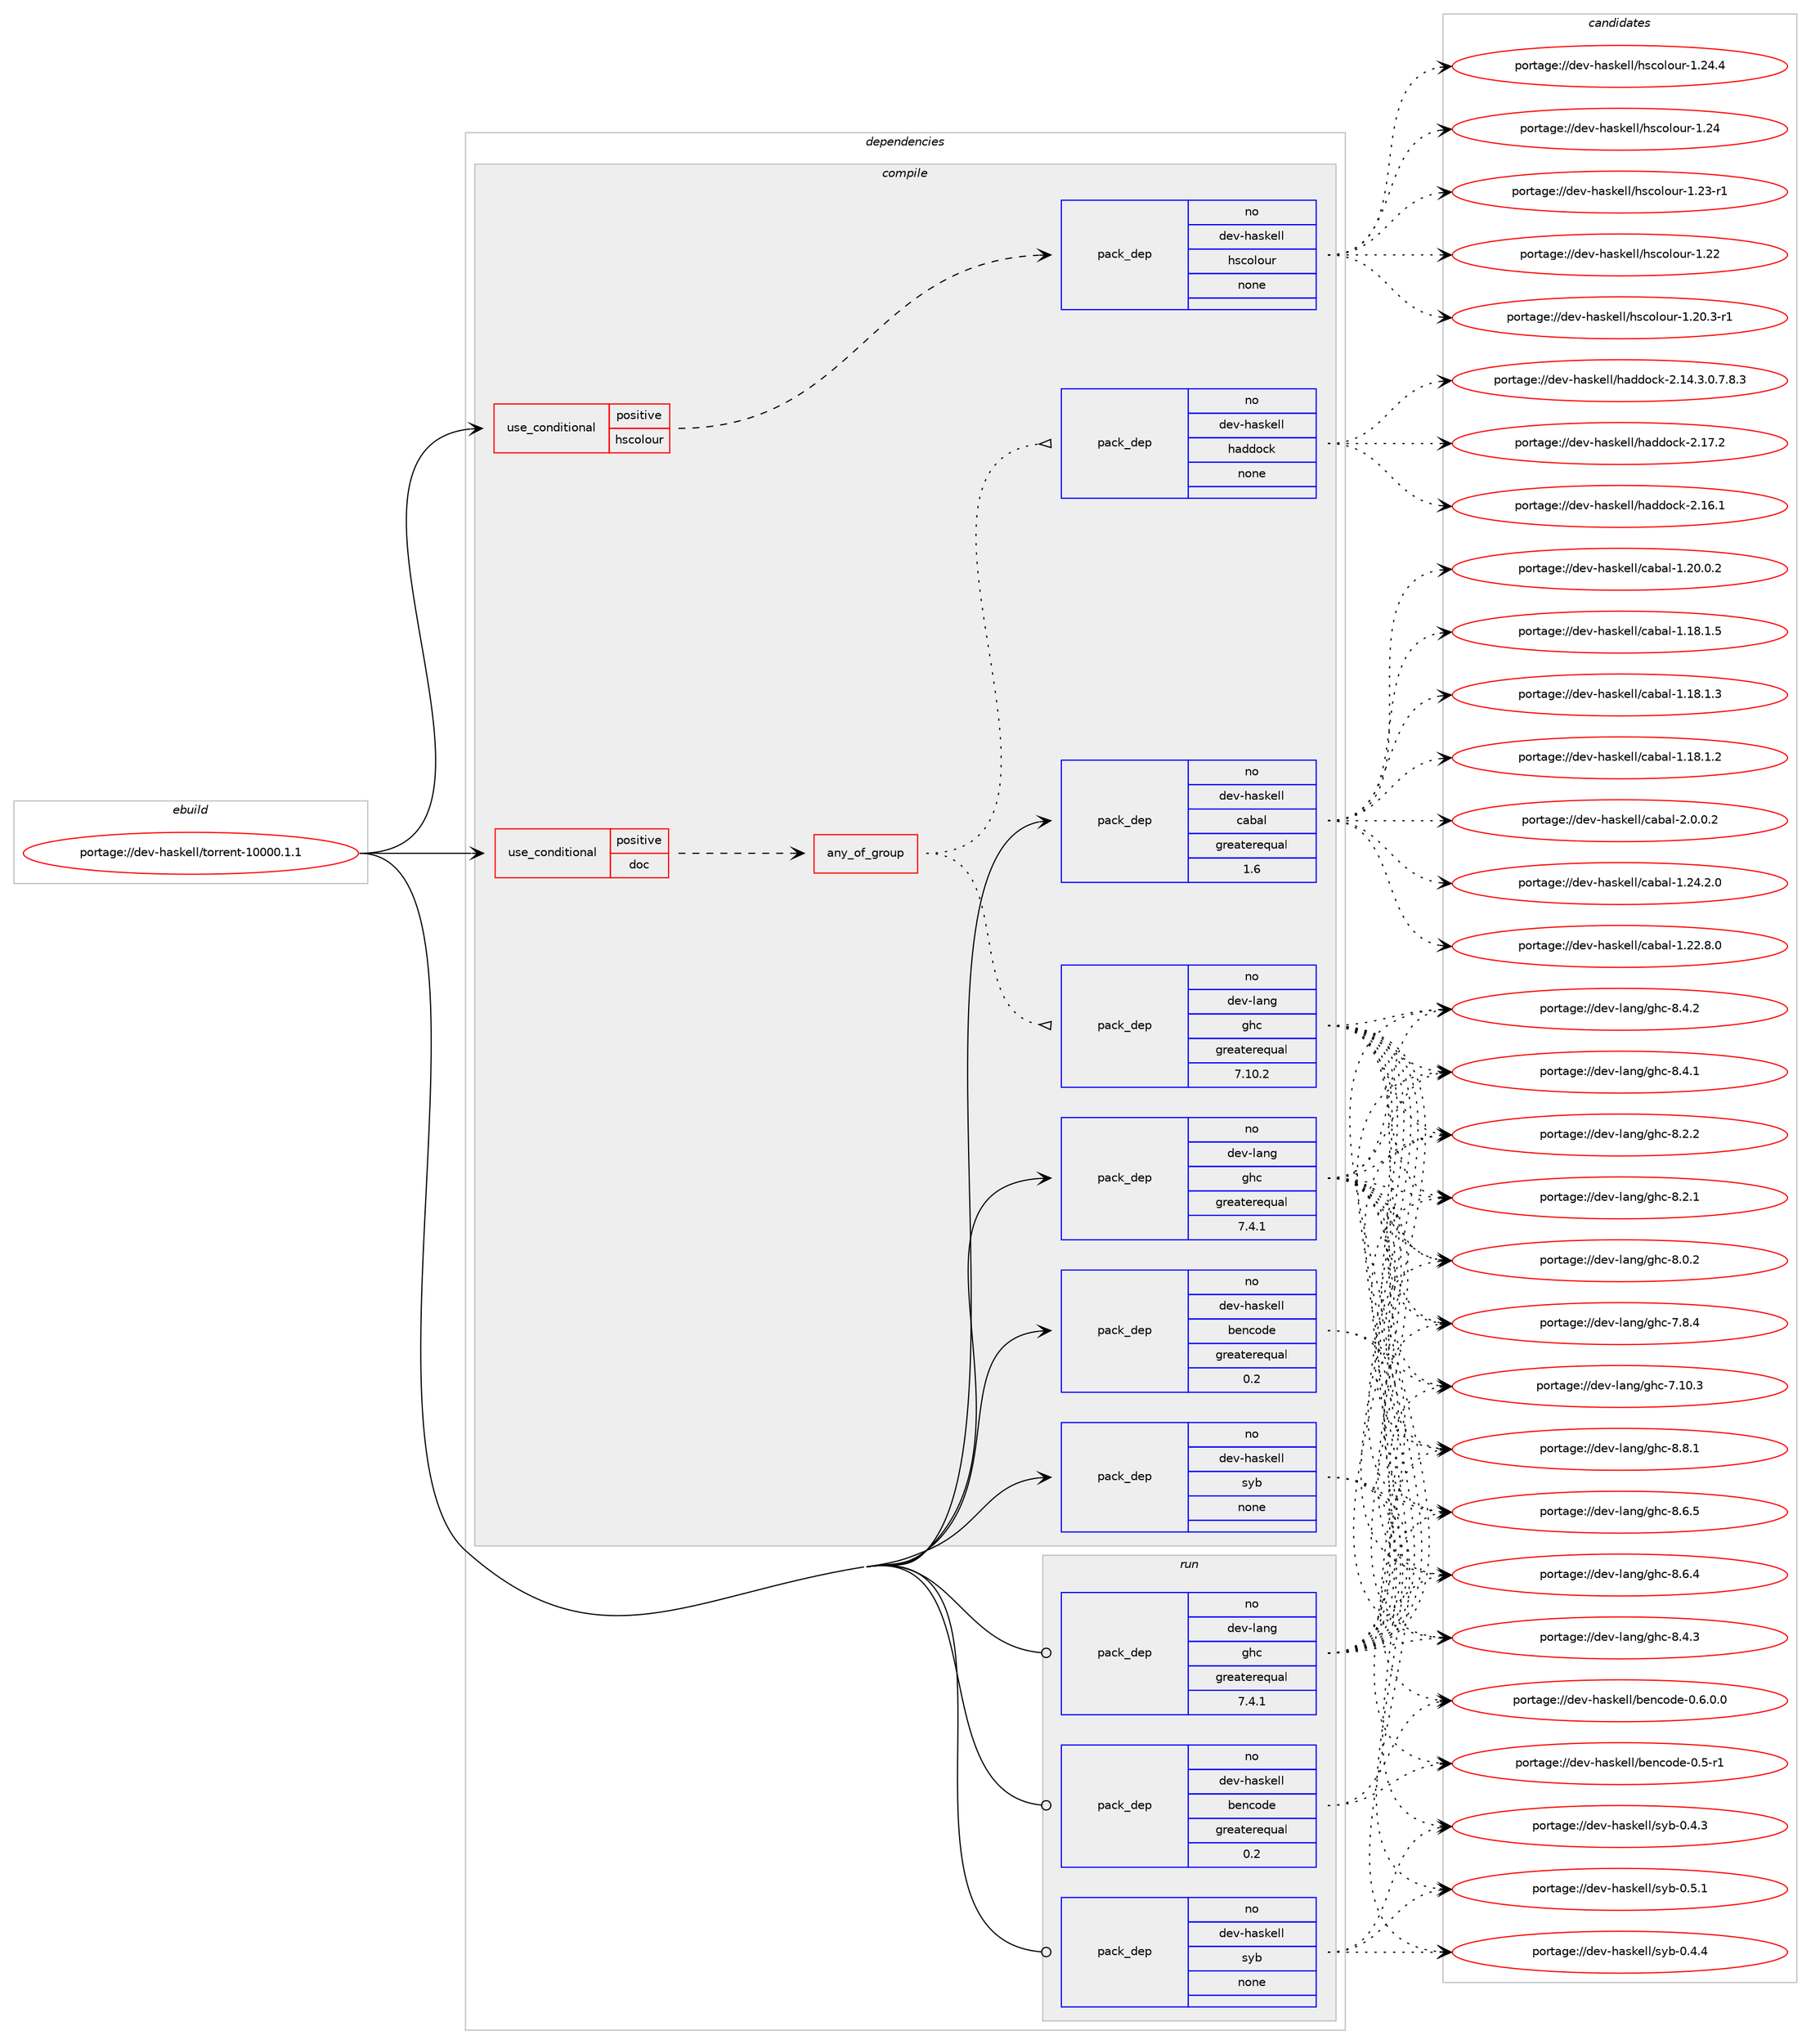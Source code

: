 digraph prolog {

# *************
# Graph options
# *************

newrank=true;
concentrate=true;
compound=true;
graph [rankdir=LR,fontname=Helvetica,fontsize=10,ranksep=1.5];#, ranksep=2.5, nodesep=0.2];
edge  [arrowhead=vee];
node  [fontname=Helvetica,fontsize=10];

# **********
# The ebuild
# **********

subgraph cluster_leftcol {
color=gray;
rank=same;
label=<<i>ebuild</i>>;
id [label="portage://dev-haskell/torrent-10000.1.1", color=red, width=4, href="../dev-haskell/torrent-10000.1.1.svg"];
}

# ****************
# The dependencies
# ****************

subgraph cluster_midcol {
color=gray;
label=<<i>dependencies</i>>;
subgraph cluster_compile {
fillcolor="#eeeeee";
style=filled;
label=<<i>compile</i>>;
subgraph cond131249 {
dependency541039 [label=<<TABLE BORDER="0" CELLBORDER="1" CELLSPACING="0" CELLPADDING="4"><TR><TD ROWSPAN="3" CELLPADDING="10">use_conditional</TD></TR><TR><TD>positive</TD></TR><TR><TD>doc</TD></TR></TABLE>>, shape=none, color=red];
subgraph any5577 {
dependency541040 [label=<<TABLE BORDER="0" CELLBORDER="1" CELLSPACING="0" CELLPADDING="4"><TR><TD CELLPADDING="10">any_of_group</TD></TR></TABLE>>, shape=none, color=red];subgraph pack403976 {
dependency541041 [label=<<TABLE BORDER="0" CELLBORDER="1" CELLSPACING="0" CELLPADDING="4" WIDTH="220"><TR><TD ROWSPAN="6" CELLPADDING="30">pack_dep</TD></TR><TR><TD WIDTH="110">no</TD></TR><TR><TD>dev-haskell</TD></TR><TR><TD>haddock</TD></TR><TR><TD>none</TD></TR><TR><TD></TD></TR></TABLE>>, shape=none, color=blue];
}
dependency541040:e -> dependency541041:w [weight=20,style="dotted",arrowhead="oinv"];
subgraph pack403977 {
dependency541042 [label=<<TABLE BORDER="0" CELLBORDER="1" CELLSPACING="0" CELLPADDING="4" WIDTH="220"><TR><TD ROWSPAN="6" CELLPADDING="30">pack_dep</TD></TR><TR><TD WIDTH="110">no</TD></TR><TR><TD>dev-lang</TD></TR><TR><TD>ghc</TD></TR><TR><TD>greaterequal</TD></TR><TR><TD>7.10.2</TD></TR></TABLE>>, shape=none, color=blue];
}
dependency541040:e -> dependency541042:w [weight=20,style="dotted",arrowhead="oinv"];
}
dependency541039:e -> dependency541040:w [weight=20,style="dashed",arrowhead="vee"];
}
id:e -> dependency541039:w [weight=20,style="solid",arrowhead="vee"];
subgraph cond131250 {
dependency541043 [label=<<TABLE BORDER="0" CELLBORDER="1" CELLSPACING="0" CELLPADDING="4"><TR><TD ROWSPAN="3" CELLPADDING="10">use_conditional</TD></TR><TR><TD>positive</TD></TR><TR><TD>hscolour</TD></TR></TABLE>>, shape=none, color=red];
subgraph pack403978 {
dependency541044 [label=<<TABLE BORDER="0" CELLBORDER="1" CELLSPACING="0" CELLPADDING="4" WIDTH="220"><TR><TD ROWSPAN="6" CELLPADDING="30">pack_dep</TD></TR><TR><TD WIDTH="110">no</TD></TR><TR><TD>dev-haskell</TD></TR><TR><TD>hscolour</TD></TR><TR><TD>none</TD></TR><TR><TD></TD></TR></TABLE>>, shape=none, color=blue];
}
dependency541043:e -> dependency541044:w [weight=20,style="dashed",arrowhead="vee"];
}
id:e -> dependency541043:w [weight=20,style="solid",arrowhead="vee"];
subgraph pack403979 {
dependency541045 [label=<<TABLE BORDER="0" CELLBORDER="1" CELLSPACING="0" CELLPADDING="4" WIDTH="220"><TR><TD ROWSPAN="6" CELLPADDING="30">pack_dep</TD></TR><TR><TD WIDTH="110">no</TD></TR><TR><TD>dev-haskell</TD></TR><TR><TD>bencode</TD></TR><TR><TD>greaterequal</TD></TR><TR><TD>0.2</TD></TR></TABLE>>, shape=none, color=blue];
}
id:e -> dependency541045:w [weight=20,style="solid",arrowhead="vee"];
subgraph pack403980 {
dependency541046 [label=<<TABLE BORDER="0" CELLBORDER="1" CELLSPACING="0" CELLPADDING="4" WIDTH="220"><TR><TD ROWSPAN="6" CELLPADDING="30">pack_dep</TD></TR><TR><TD WIDTH="110">no</TD></TR><TR><TD>dev-haskell</TD></TR><TR><TD>cabal</TD></TR><TR><TD>greaterequal</TD></TR><TR><TD>1.6</TD></TR></TABLE>>, shape=none, color=blue];
}
id:e -> dependency541046:w [weight=20,style="solid",arrowhead="vee"];
subgraph pack403981 {
dependency541047 [label=<<TABLE BORDER="0" CELLBORDER="1" CELLSPACING="0" CELLPADDING="4" WIDTH="220"><TR><TD ROWSPAN="6" CELLPADDING="30">pack_dep</TD></TR><TR><TD WIDTH="110">no</TD></TR><TR><TD>dev-haskell</TD></TR><TR><TD>syb</TD></TR><TR><TD>none</TD></TR><TR><TD></TD></TR></TABLE>>, shape=none, color=blue];
}
id:e -> dependency541047:w [weight=20,style="solid",arrowhead="vee"];
subgraph pack403982 {
dependency541048 [label=<<TABLE BORDER="0" CELLBORDER="1" CELLSPACING="0" CELLPADDING="4" WIDTH="220"><TR><TD ROWSPAN="6" CELLPADDING="30">pack_dep</TD></TR><TR><TD WIDTH="110">no</TD></TR><TR><TD>dev-lang</TD></TR><TR><TD>ghc</TD></TR><TR><TD>greaterequal</TD></TR><TR><TD>7.4.1</TD></TR></TABLE>>, shape=none, color=blue];
}
id:e -> dependency541048:w [weight=20,style="solid",arrowhead="vee"];
}
subgraph cluster_compileandrun {
fillcolor="#eeeeee";
style=filled;
label=<<i>compile and run</i>>;
}
subgraph cluster_run {
fillcolor="#eeeeee";
style=filled;
label=<<i>run</i>>;
subgraph pack403983 {
dependency541049 [label=<<TABLE BORDER="0" CELLBORDER="1" CELLSPACING="0" CELLPADDING="4" WIDTH="220"><TR><TD ROWSPAN="6" CELLPADDING="30">pack_dep</TD></TR><TR><TD WIDTH="110">no</TD></TR><TR><TD>dev-haskell</TD></TR><TR><TD>bencode</TD></TR><TR><TD>greaterequal</TD></TR><TR><TD>0.2</TD></TR></TABLE>>, shape=none, color=blue];
}
id:e -> dependency541049:w [weight=20,style="solid",arrowhead="odot"];
subgraph pack403984 {
dependency541050 [label=<<TABLE BORDER="0" CELLBORDER="1" CELLSPACING="0" CELLPADDING="4" WIDTH="220"><TR><TD ROWSPAN="6" CELLPADDING="30">pack_dep</TD></TR><TR><TD WIDTH="110">no</TD></TR><TR><TD>dev-haskell</TD></TR><TR><TD>syb</TD></TR><TR><TD>none</TD></TR><TR><TD></TD></TR></TABLE>>, shape=none, color=blue];
}
id:e -> dependency541050:w [weight=20,style="solid",arrowhead="odot"];
subgraph pack403985 {
dependency541051 [label=<<TABLE BORDER="0" CELLBORDER="1" CELLSPACING="0" CELLPADDING="4" WIDTH="220"><TR><TD ROWSPAN="6" CELLPADDING="30">pack_dep</TD></TR><TR><TD WIDTH="110">no</TD></TR><TR><TD>dev-lang</TD></TR><TR><TD>ghc</TD></TR><TR><TD>greaterequal</TD></TR><TR><TD>7.4.1</TD></TR></TABLE>>, shape=none, color=blue];
}
id:e -> dependency541051:w [weight=20,style="solid",arrowhead="odot"];
}
}

# **************
# The candidates
# **************

subgraph cluster_choices {
rank=same;
color=gray;
label=<<i>candidates</i>>;

subgraph choice403976 {
color=black;
nodesep=1;
choice100101118451049711510710110810847104971001001119910745504649554650 [label="portage://dev-haskell/haddock-2.17.2", color=red, width=4,href="../dev-haskell/haddock-2.17.2.svg"];
choice100101118451049711510710110810847104971001001119910745504649544649 [label="portage://dev-haskell/haddock-2.16.1", color=red, width=4,href="../dev-haskell/haddock-2.16.1.svg"];
choice1001011184510497115107101108108471049710010011199107455046495246514648465546564651 [label="portage://dev-haskell/haddock-2.14.3.0.7.8.3", color=red, width=4,href="../dev-haskell/haddock-2.14.3.0.7.8.3.svg"];
dependency541041:e -> choice100101118451049711510710110810847104971001001119910745504649554650:w [style=dotted,weight="100"];
dependency541041:e -> choice100101118451049711510710110810847104971001001119910745504649544649:w [style=dotted,weight="100"];
dependency541041:e -> choice1001011184510497115107101108108471049710010011199107455046495246514648465546564651:w [style=dotted,weight="100"];
}
subgraph choice403977 {
color=black;
nodesep=1;
choice10010111845108971101034710310499455646564649 [label="portage://dev-lang/ghc-8.8.1", color=red, width=4,href="../dev-lang/ghc-8.8.1.svg"];
choice10010111845108971101034710310499455646544653 [label="portage://dev-lang/ghc-8.6.5", color=red, width=4,href="../dev-lang/ghc-8.6.5.svg"];
choice10010111845108971101034710310499455646544652 [label="portage://dev-lang/ghc-8.6.4", color=red, width=4,href="../dev-lang/ghc-8.6.4.svg"];
choice10010111845108971101034710310499455646524651 [label="portage://dev-lang/ghc-8.4.3", color=red, width=4,href="../dev-lang/ghc-8.4.3.svg"];
choice10010111845108971101034710310499455646524650 [label="portage://dev-lang/ghc-8.4.2", color=red, width=4,href="../dev-lang/ghc-8.4.2.svg"];
choice10010111845108971101034710310499455646524649 [label="portage://dev-lang/ghc-8.4.1", color=red, width=4,href="../dev-lang/ghc-8.4.1.svg"];
choice10010111845108971101034710310499455646504650 [label="portage://dev-lang/ghc-8.2.2", color=red, width=4,href="../dev-lang/ghc-8.2.2.svg"];
choice10010111845108971101034710310499455646504649 [label="portage://dev-lang/ghc-8.2.1", color=red, width=4,href="../dev-lang/ghc-8.2.1.svg"];
choice10010111845108971101034710310499455646484650 [label="portage://dev-lang/ghc-8.0.2", color=red, width=4,href="../dev-lang/ghc-8.0.2.svg"];
choice10010111845108971101034710310499455546564652 [label="portage://dev-lang/ghc-7.8.4", color=red, width=4,href="../dev-lang/ghc-7.8.4.svg"];
choice1001011184510897110103471031049945554649484651 [label="portage://dev-lang/ghc-7.10.3", color=red, width=4,href="../dev-lang/ghc-7.10.3.svg"];
dependency541042:e -> choice10010111845108971101034710310499455646564649:w [style=dotted,weight="100"];
dependency541042:e -> choice10010111845108971101034710310499455646544653:w [style=dotted,weight="100"];
dependency541042:e -> choice10010111845108971101034710310499455646544652:w [style=dotted,weight="100"];
dependency541042:e -> choice10010111845108971101034710310499455646524651:w [style=dotted,weight="100"];
dependency541042:e -> choice10010111845108971101034710310499455646524650:w [style=dotted,weight="100"];
dependency541042:e -> choice10010111845108971101034710310499455646524649:w [style=dotted,weight="100"];
dependency541042:e -> choice10010111845108971101034710310499455646504650:w [style=dotted,weight="100"];
dependency541042:e -> choice10010111845108971101034710310499455646504649:w [style=dotted,weight="100"];
dependency541042:e -> choice10010111845108971101034710310499455646484650:w [style=dotted,weight="100"];
dependency541042:e -> choice10010111845108971101034710310499455546564652:w [style=dotted,weight="100"];
dependency541042:e -> choice1001011184510897110103471031049945554649484651:w [style=dotted,weight="100"];
}
subgraph choice403978 {
color=black;
nodesep=1;
choice1001011184510497115107101108108471041159911110811111711445494650524652 [label="portage://dev-haskell/hscolour-1.24.4", color=red, width=4,href="../dev-haskell/hscolour-1.24.4.svg"];
choice100101118451049711510710110810847104115991111081111171144549465052 [label="portage://dev-haskell/hscolour-1.24", color=red, width=4,href="../dev-haskell/hscolour-1.24.svg"];
choice1001011184510497115107101108108471041159911110811111711445494650514511449 [label="portage://dev-haskell/hscolour-1.23-r1", color=red, width=4,href="../dev-haskell/hscolour-1.23-r1.svg"];
choice100101118451049711510710110810847104115991111081111171144549465050 [label="portage://dev-haskell/hscolour-1.22", color=red, width=4,href="../dev-haskell/hscolour-1.22.svg"];
choice10010111845104971151071011081084710411599111108111117114454946504846514511449 [label="portage://dev-haskell/hscolour-1.20.3-r1", color=red, width=4,href="../dev-haskell/hscolour-1.20.3-r1.svg"];
dependency541044:e -> choice1001011184510497115107101108108471041159911110811111711445494650524652:w [style=dotted,weight="100"];
dependency541044:e -> choice100101118451049711510710110810847104115991111081111171144549465052:w [style=dotted,weight="100"];
dependency541044:e -> choice1001011184510497115107101108108471041159911110811111711445494650514511449:w [style=dotted,weight="100"];
dependency541044:e -> choice100101118451049711510710110810847104115991111081111171144549465050:w [style=dotted,weight="100"];
dependency541044:e -> choice10010111845104971151071011081084710411599111108111117114454946504846514511449:w [style=dotted,weight="100"];
}
subgraph choice403979 {
color=black;
nodesep=1;
choice10010111845104971151071011081084798101110991111001014548465446484648 [label="portage://dev-haskell/bencode-0.6.0.0", color=red, width=4,href="../dev-haskell/bencode-0.6.0.0.svg"];
choice1001011184510497115107101108108479810111099111100101454846534511449 [label="portage://dev-haskell/bencode-0.5-r1", color=red, width=4,href="../dev-haskell/bencode-0.5-r1.svg"];
dependency541045:e -> choice10010111845104971151071011081084798101110991111001014548465446484648:w [style=dotted,weight="100"];
dependency541045:e -> choice1001011184510497115107101108108479810111099111100101454846534511449:w [style=dotted,weight="100"];
}
subgraph choice403980 {
color=black;
nodesep=1;
choice100101118451049711510710110810847999798971084550464846484650 [label="portage://dev-haskell/cabal-2.0.0.2", color=red, width=4,href="../dev-haskell/cabal-2.0.0.2.svg"];
choice10010111845104971151071011081084799979897108454946505246504648 [label="portage://dev-haskell/cabal-1.24.2.0", color=red, width=4,href="../dev-haskell/cabal-1.24.2.0.svg"];
choice10010111845104971151071011081084799979897108454946505046564648 [label="portage://dev-haskell/cabal-1.22.8.0", color=red, width=4,href="../dev-haskell/cabal-1.22.8.0.svg"];
choice10010111845104971151071011081084799979897108454946504846484650 [label="portage://dev-haskell/cabal-1.20.0.2", color=red, width=4,href="../dev-haskell/cabal-1.20.0.2.svg"];
choice10010111845104971151071011081084799979897108454946495646494653 [label="portage://dev-haskell/cabal-1.18.1.5", color=red, width=4,href="../dev-haskell/cabal-1.18.1.5.svg"];
choice10010111845104971151071011081084799979897108454946495646494651 [label="portage://dev-haskell/cabal-1.18.1.3", color=red, width=4,href="../dev-haskell/cabal-1.18.1.3.svg"];
choice10010111845104971151071011081084799979897108454946495646494650 [label="portage://dev-haskell/cabal-1.18.1.2", color=red, width=4,href="../dev-haskell/cabal-1.18.1.2.svg"];
dependency541046:e -> choice100101118451049711510710110810847999798971084550464846484650:w [style=dotted,weight="100"];
dependency541046:e -> choice10010111845104971151071011081084799979897108454946505246504648:w [style=dotted,weight="100"];
dependency541046:e -> choice10010111845104971151071011081084799979897108454946505046564648:w [style=dotted,weight="100"];
dependency541046:e -> choice10010111845104971151071011081084799979897108454946504846484650:w [style=dotted,weight="100"];
dependency541046:e -> choice10010111845104971151071011081084799979897108454946495646494653:w [style=dotted,weight="100"];
dependency541046:e -> choice10010111845104971151071011081084799979897108454946495646494651:w [style=dotted,weight="100"];
dependency541046:e -> choice10010111845104971151071011081084799979897108454946495646494650:w [style=dotted,weight="100"];
}
subgraph choice403981 {
color=black;
nodesep=1;
choice10010111845104971151071011081084711512198454846534649 [label="portage://dev-haskell/syb-0.5.1", color=red, width=4,href="../dev-haskell/syb-0.5.1.svg"];
choice10010111845104971151071011081084711512198454846524652 [label="portage://dev-haskell/syb-0.4.4", color=red, width=4,href="../dev-haskell/syb-0.4.4.svg"];
choice10010111845104971151071011081084711512198454846524651 [label="portage://dev-haskell/syb-0.4.3", color=red, width=4,href="../dev-haskell/syb-0.4.3.svg"];
dependency541047:e -> choice10010111845104971151071011081084711512198454846534649:w [style=dotted,weight="100"];
dependency541047:e -> choice10010111845104971151071011081084711512198454846524652:w [style=dotted,weight="100"];
dependency541047:e -> choice10010111845104971151071011081084711512198454846524651:w [style=dotted,weight="100"];
}
subgraph choice403982 {
color=black;
nodesep=1;
choice10010111845108971101034710310499455646564649 [label="portage://dev-lang/ghc-8.8.1", color=red, width=4,href="../dev-lang/ghc-8.8.1.svg"];
choice10010111845108971101034710310499455646544653 [label="portage://dev-lang/ghc-8.6.5", color=red, width=4,href="../dev-lang/ghc-8.6.5.svg"];
choice10010111845108971101034710310499455646544652 [label="portage://dev-lang/ghc-8.6.4", color=red, width=4,href="../dev-lang/ghc-8.6.4.svg"];
choice10010111845108971101034710310499455646524651 [label="portage://dev-lang/ghc-8.4.3", color=red, width=4,href="../dev-lang/ghc-8.4.3.svg"];
choice10010111845108971101034710310499455646524650 [label="portage://dev-lang/ghc-8.4.2", color=red, width=4,href="../dev-lang/ghc-8.4.2.svg"];
choice10010111845108971101034710310499455646524649 [label="portage://dev-lang/ghc-8.4.1", color=red, width=4,href="../dev-lang/ghc-8.4.1.svg"];
choice10010111845108971101034710310499455646504650 [label="portage://dev-lang/ghc-8.2.2", color=red, width=4,href="../dev-lang/ghc-8.2.2.svg"];
choice10010111845108971101034710310499455646504649 [label="portage://dev-lang/ghc-8.2.1", color=red, width=4,href="../dev-lang/ghc-8.2.1.svg"];
choice10010111845108971101034710310499455646484650 [label="portage://dev-lang/ghc-8.0.2", color=red, width=4,href="../dev-lang/ghc-8.0.2.svg"];
choice10010111845108971101034710310499455546564652 [label="portage://dev-lang/ghc-7.8.4", color=red, width=4,href="../dev-lang/ghc-7.8.4.svg"];
choice1001011184510897110103471031049945554649484651 [label="portage://dev-lang/ghc-7.10.3", color=red, width=4,href="../dev-lang/ghc-7.10.3.svg"];
dependency541048:e -> choice10010111845108971101034710310499455646564649:w [style=dotted,weight="100"];
dependency541048:e -> choice10010111845108971101034710310499455646544653:w [style=dotted,weight="100"];
dependency541048:e -> choice10010111845108971101034710310499455646544652:w [style=dotted,weight="100"];
dependency541048:e -> choice10010111845108971101034710310499455646524651:w [style=dotted,weight="100"];
dependency541048:e -> choice10010111845108971101034710310499455646524650:w [style=dotted,weight="100"];
dependency541048:e -> choice10010111845108971101034710310499455646524649:w [style=dotted,weight="100"];
dependency541048:e -> choice10010111845108971101034710310499455646504650:w [style=dotted,weight="100"];
dependency541048:e -> choice10010111845108971101034710310499455646504649:w [style=dotted,weight="100"];
dependency541048:e -> choice10010111845108971101034710310499455646484650:w [style=dotted,weight="100"];
dependency541048:e -> choice10010111845108971101034710310499455546564652:w [style=dotted,weight="100"];
dependency541048:e -> choice1001011184510897110103471031049945554649484651:w [style=dotted,weight="100"];
}
subgraph choice403983 {
color=black;
nodesep=1;
choice10010111845104971151071011081084798101110991111001014548465446484648 [label="portage://dev-haskell/bencode-0.6.0.0", color=red, width=4,href="../dev-haskell/bencode-0.6.0.0.svg"];
choice1001011184510497115107101108108479810111099111100101454846534511449 [label="portage://dev-haskell/bencode-0.5-r1", color=red, width=4,href="../dev-haskell/bencode-0.5-r1.svg"];
dependency541049:e -> choice10010111845104971151071011081084798101110991111001014548465446484648:w [style=dotted,weight="100"];
dependency541049:e -> choice1001011184510497115107101108108479810111099111100101454846534511449:w [style=dotted,weight="100"];
}
subgraph choice403984 {
color=black;
nodesep=1;
choice10010111845104971151071011081084711512198454846534649 [label="portage://dev-haskell/syb-0.5.1", color=red, width=4,href="../dev-haskell/syb-0.5.1.svg"];
choice10010111845104971151071011081084711512198454846524652 [label="portage://dev-haskell/syb-0.4.4", color=red, width=4,href="../dev-haskell/syb-0.4.4.svg"];
choice10010111845104971151071011081084711512198454846524651 [label="portage://dev-haskell/syb-0.4.3", color=red, width=4,href="../dev-haskell/syb-0.4.3.svg"];
dependency541050:e -> choice10010111845104971151071011081084711512198454846534649:w [style=dotted,weight="100"];
dependency541050:e -> choice10010111845104971151071011081084711512198454846524652:w [style=dotted,weight="100"];
dependency541050:e -> choice10010111845104971151071011081084711512198454846524651:w [style=dotted,weight="100"];
}
subgraph choice403985 {
color=black;
nodesep=1;
choice10010111845108971101034710310499455646564649 [label="portage://dev-lang/ghc-8.8.1", color=red, width=4,href="../dev-lang/ghc-8.8.1.svg"];
choice10010111845108971101034710310499455646544653 [label="portage://dev-lang/ghc-8.6.5", color=red, width=4,href="../dev-lang/ghc-8.6.5.svg"];
choice10010111845108971101034710310499455646544652 [label="portage://dev-lang/ghc-8.6.4", color=red, width=4,href="../dev-lang/ghc-8.6.4.svg"];
choice10010111845108971101034710310499455646524651 [label="portage://dev-lang/ghc-8.4.3", color=red, width=4,href="../dev-lang/ghc-8.4.3.svg"];
choice10010111845108971101034710310499455646524650 [label="portage://dev-lang/ghc-8.4.2", color=red, width=4,href="../dev-lang/ghc-8.4.2.svg"];
choice10010111845108971101034710310499455646524649 [label="portage://dev-lang/ghc-8.4.1", color=red, width=4,href="../dev-lang/ghc-8.4.1.svg"];
choice10010111845108971101034710310499455646504650 [label="portage://dev-lang/ghc-8.2.2", color=red, width=4,href="../dev-lang/ghc-8.2.2.svg"];
choice10010111845108971101034710310499455646504649 [label="portage://dev-lang/ghc-8.2.1", color=red, width=4,href="../dev-lang/ghc-8.2.1.svg"];
choice10010111845108971101034710310499455646484650 [label="portage://dev-lang/ghc-8.0.2", color=red, width=4,href="../dev-lang/ghc-8.0.2.svg"];
choice10010111845108971101034710310499455546564652 [label="portage://dev-lang/ghc-7.8.4", color=red, width=4,href="../dev-lang/ghc-7.8.4.svg"];
choice1001011184510897110103471031049945554649484651 [label="portage://dev-lang/ghc-7.10.3", color=red, width=4,href="../dev-lang/ghc-7.10.3.svg"];
dependency541051:e -> choice10010111845108971101034710310499455646564649:w [style=dotted,weight="100"];
dependency541051:e -> choice10010111845108971101034710310499455646544653:w [style=dotted,weight="100"];
dependency541051:e -> choice10010111845108971101034710310499455646544652:w [style=dotted,weight="100"];
dependency541051:e -> choice10010111845108971101034710310499455646524651:w [style=dotted,weight="100"];
dependency541051:e -> choice10010111845108971101034710310499455646524650:w [style=dotted,weight="100"];
dependency541051:e -> choice10010111845108971101034710310499455646524649:w [style=dotted,weight="100"];
dependency541051:e -> choice10010111845108971101034710310499455646504650:w [style=dotted,weight="100"];
dependency541051:e -> choice10010111845108971101034710310499455646504649:w [style=dotted,weight="100"];
dependency541051:e -> choice10010111845108971101034710310499455646484650:w [style=dotted,weight="100"];
dependency541051:e -> choice10010111845108971101034710310499455546564652:w [style=dotted,weight="100"];
dependency541051:e -> choice1001011184510897110103471031049945554649484651:w [style=dotted,weight="100"];
}
}

}
